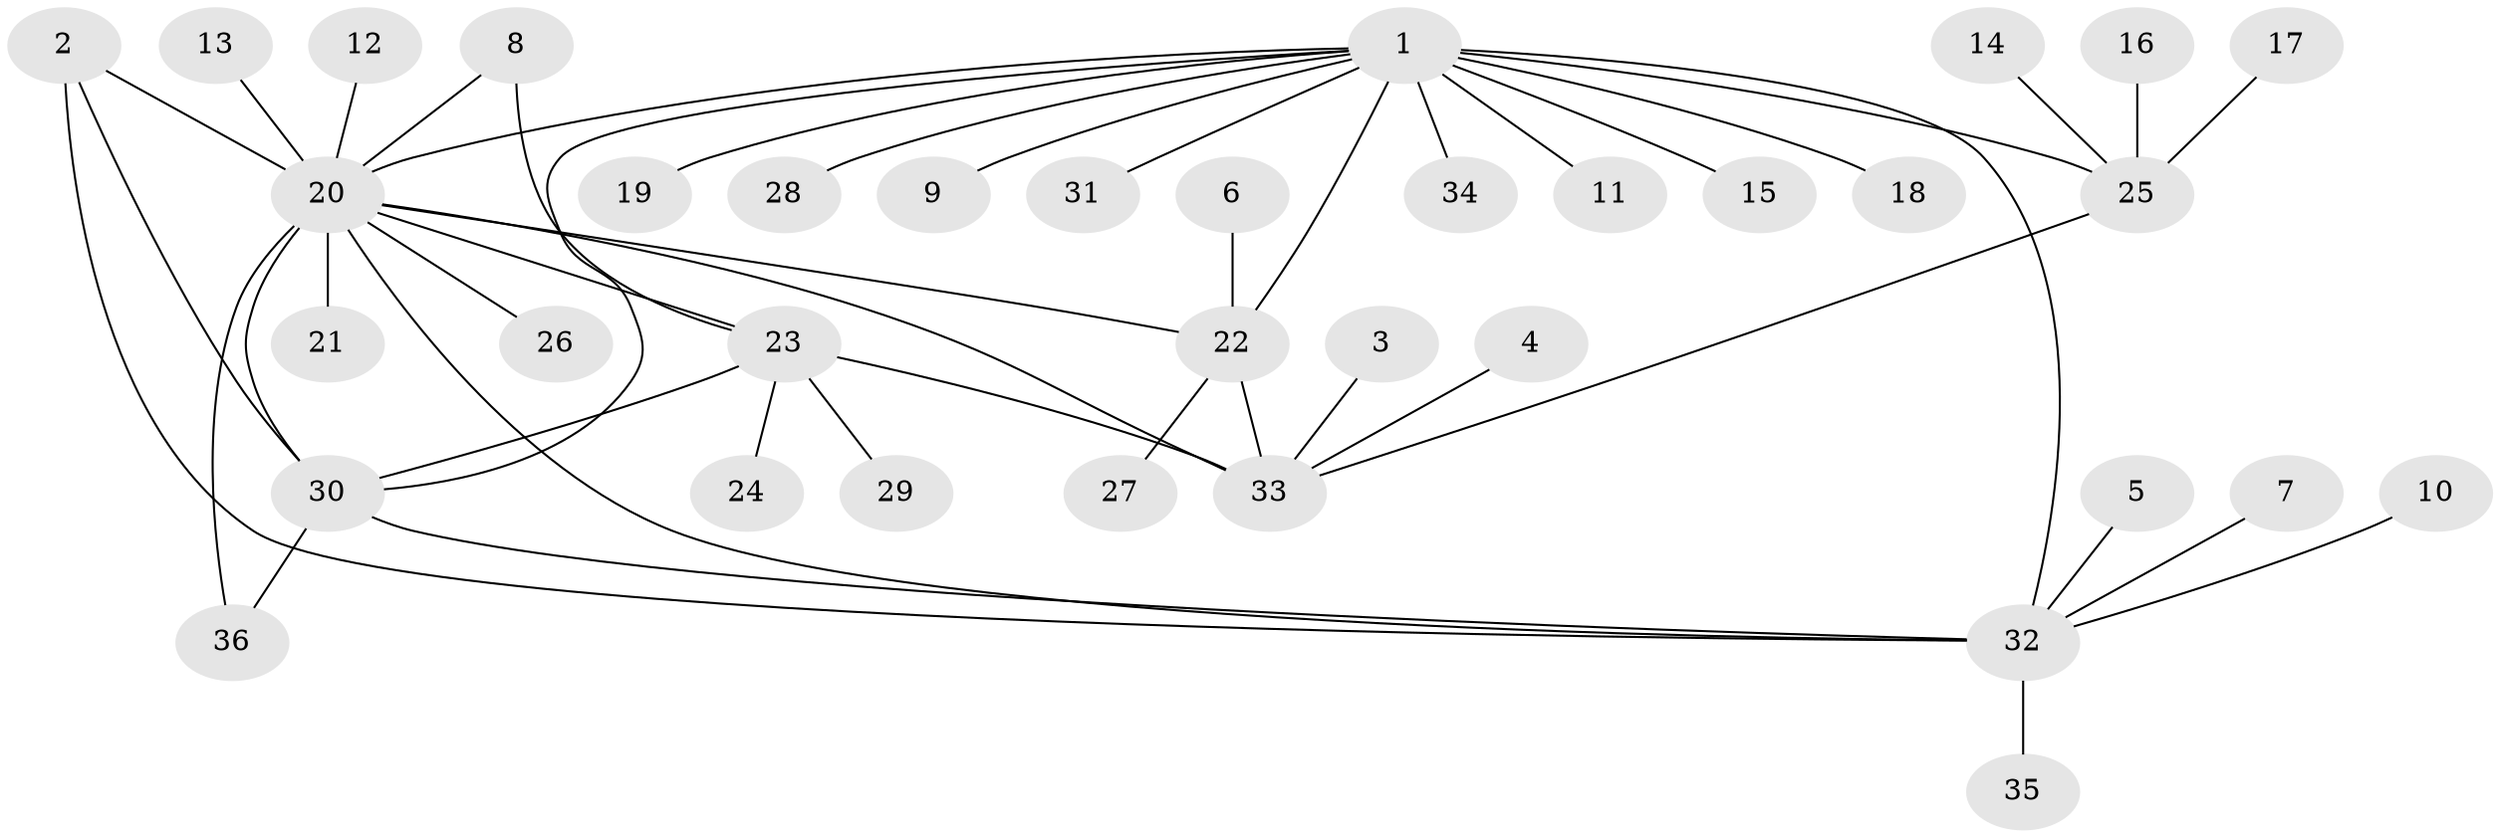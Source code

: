 // original degree distribution, {9: 0.014925373134328358, 5: 0.05970149253731343, 11: 0.014925373134328358, 8: 0.014925373134328358, 3: 0.08955223880597014, 7: 0.04477611940298507, 4: 0.029850746268656716, 6: 0.014925373134328358, 10: 0.014925373134328358, 2: 0.14925373134328357, 1: 0.5522388059701493}
// Generated by graph-tools (version 1.1) at 2025/26/03/09/25 03:26:39]
// undirected, 36 vertices, 47 edges
graph export_dot {
graph [start="1"]
  node [color=gray90,style=filled];
  1;
  2;
  3;
  4;
  5;
  6;
  7;
  8;
  9;
  10;
  11;
  12;
  13;
  14;
  15;
  16;
  17;
  18;
  19;
  20;
  21;
  22;
  23;
  24;
  25;
  26;
  27;
  28;
  29;
  30;
  31;
  32;
  33;
  34;
  35;
  36;
  1 -- 9 [weight=1.0];
  1 -- 11 [weight=1.0];
  1 -- 15 [weight=1.0];
  1 -- 18 [weight=1.0];
  1 -- 19 [weight=1.0];
  1 -- 20 [weight=1.0];
  1 -- 22 [weight=2.0];
  1 -- 25 [weight=2.0];
  1 -- 28 [weight=1.0];
  1 -- 30 [weight=1.0];
  1 -- 31 [weight=1.0];
  1 -- 32 [weight=2.0];
  1 -- 34 [weight=1.0];
  2 -- 20 [weight=2.0];
  2 -- 30 [weight=1.0];
  2 -- 32 [weight=1.0];
  3 -- 33 [weight=1.0];
  4 -- 33 [weight=1.0];
  5 -- 32 [weight=1.0];
  6 -- 22 [weight=1.0];
  7 -- 32 [weight=1.0];
  8 -- 20 [weight=1.0];
  8 -- 23 [weight=1.0];
  10 -- 32 [weight=1.0];
  12 -- 20 [weight=1.0];
  13 -- 20 [weight=1.0];
  14 -- 25 [weight=1.0];
  16 -- 25 [weight=1.0];
  17 -- 25 [weight=1.0];
  20 -- 21 [weight=1.0];
  20 -- 22 [weight=1.0];
  20 -- 23 [weight=1.0];
  20 -- 26 [weight=1.0];
  20 -- 30 [weight=1.0];
  20 -- 32 [weight=1.0];
  20 -- 33 [weight=1.0];
  20 -- 36 [weight=1.0];
  22 -- 27 [weight=1.0];
  22 -- 33 [weight=2.0];
  23 -- 24 [weight=1.0];
  23 -- 29 [weight=1.0];
  23 -- 30 [weight=2.0];
  23 -- 33 [weight=1.0];
  25 -- 33 [weight=1.0];
  30 -- 32 [weight=1.0];
  30 -- 36 [weight=1.0];
  32 -- 35 [weight=1.0];
}
